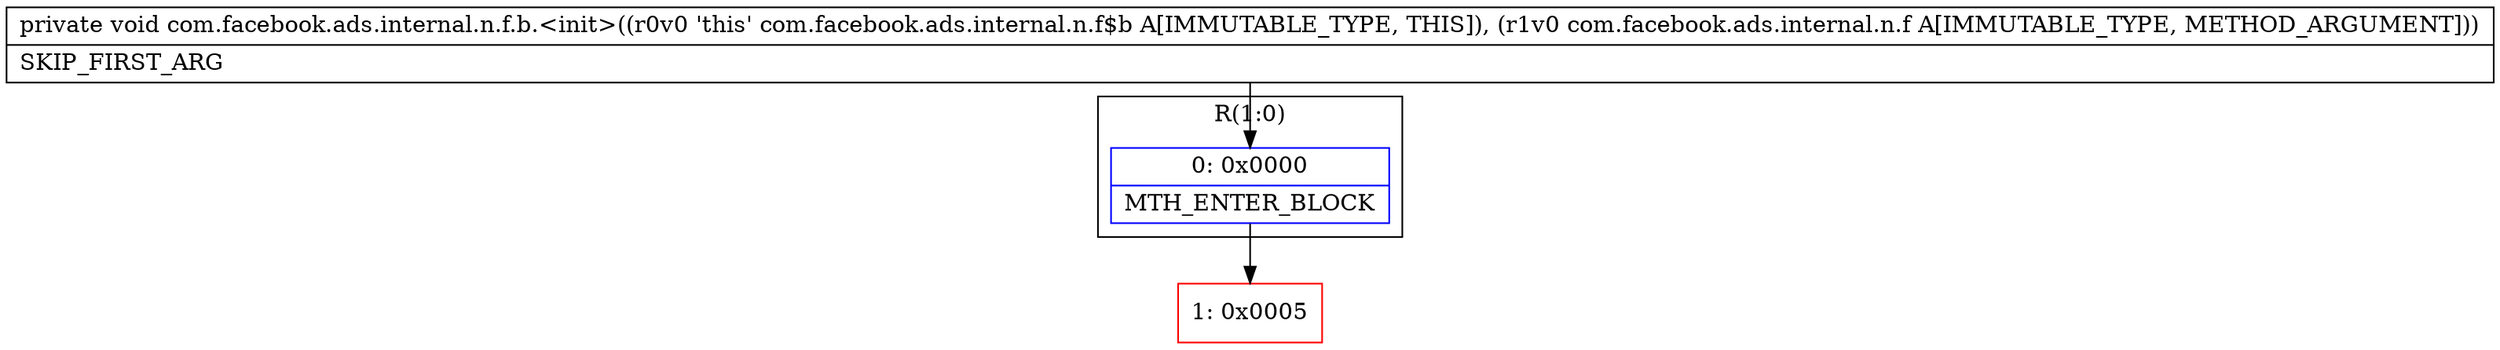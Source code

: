 digraph "CFG forcom.facebook.ads.internal.n.f.b.\<init\>(Lcom\/facebook\/ads\/internal\/n\/f;)V" {
subgraph cluster_Region_137890023 {
label = "R(1:0)";
node [shape=record,color=blue];
Node_0 [shape=record,label="{0\:\ 0x0000|MTH_ENTER_BLOCK\l}"];
}
Node_1 [shape=record,color=red,label="{1\:\ 0x0005}"];
MethodNode[shape=record,label="{private void com.facebook.ads.internal.n.f.b.\<init\>((r0v0 'this' com.facebook.ads.internal.n.f$b A[IMMUTABLE_TYPE, THIS]), (r1v0 com.facebook.ads.internal.n.f A[IMMUTABLE_TYPE, METHOD_ARGUMENT]))  | SKIP_FIRST_ARG\l}"];
MethodNode -> Node_0;
Node_0 -> Node_1;
}

